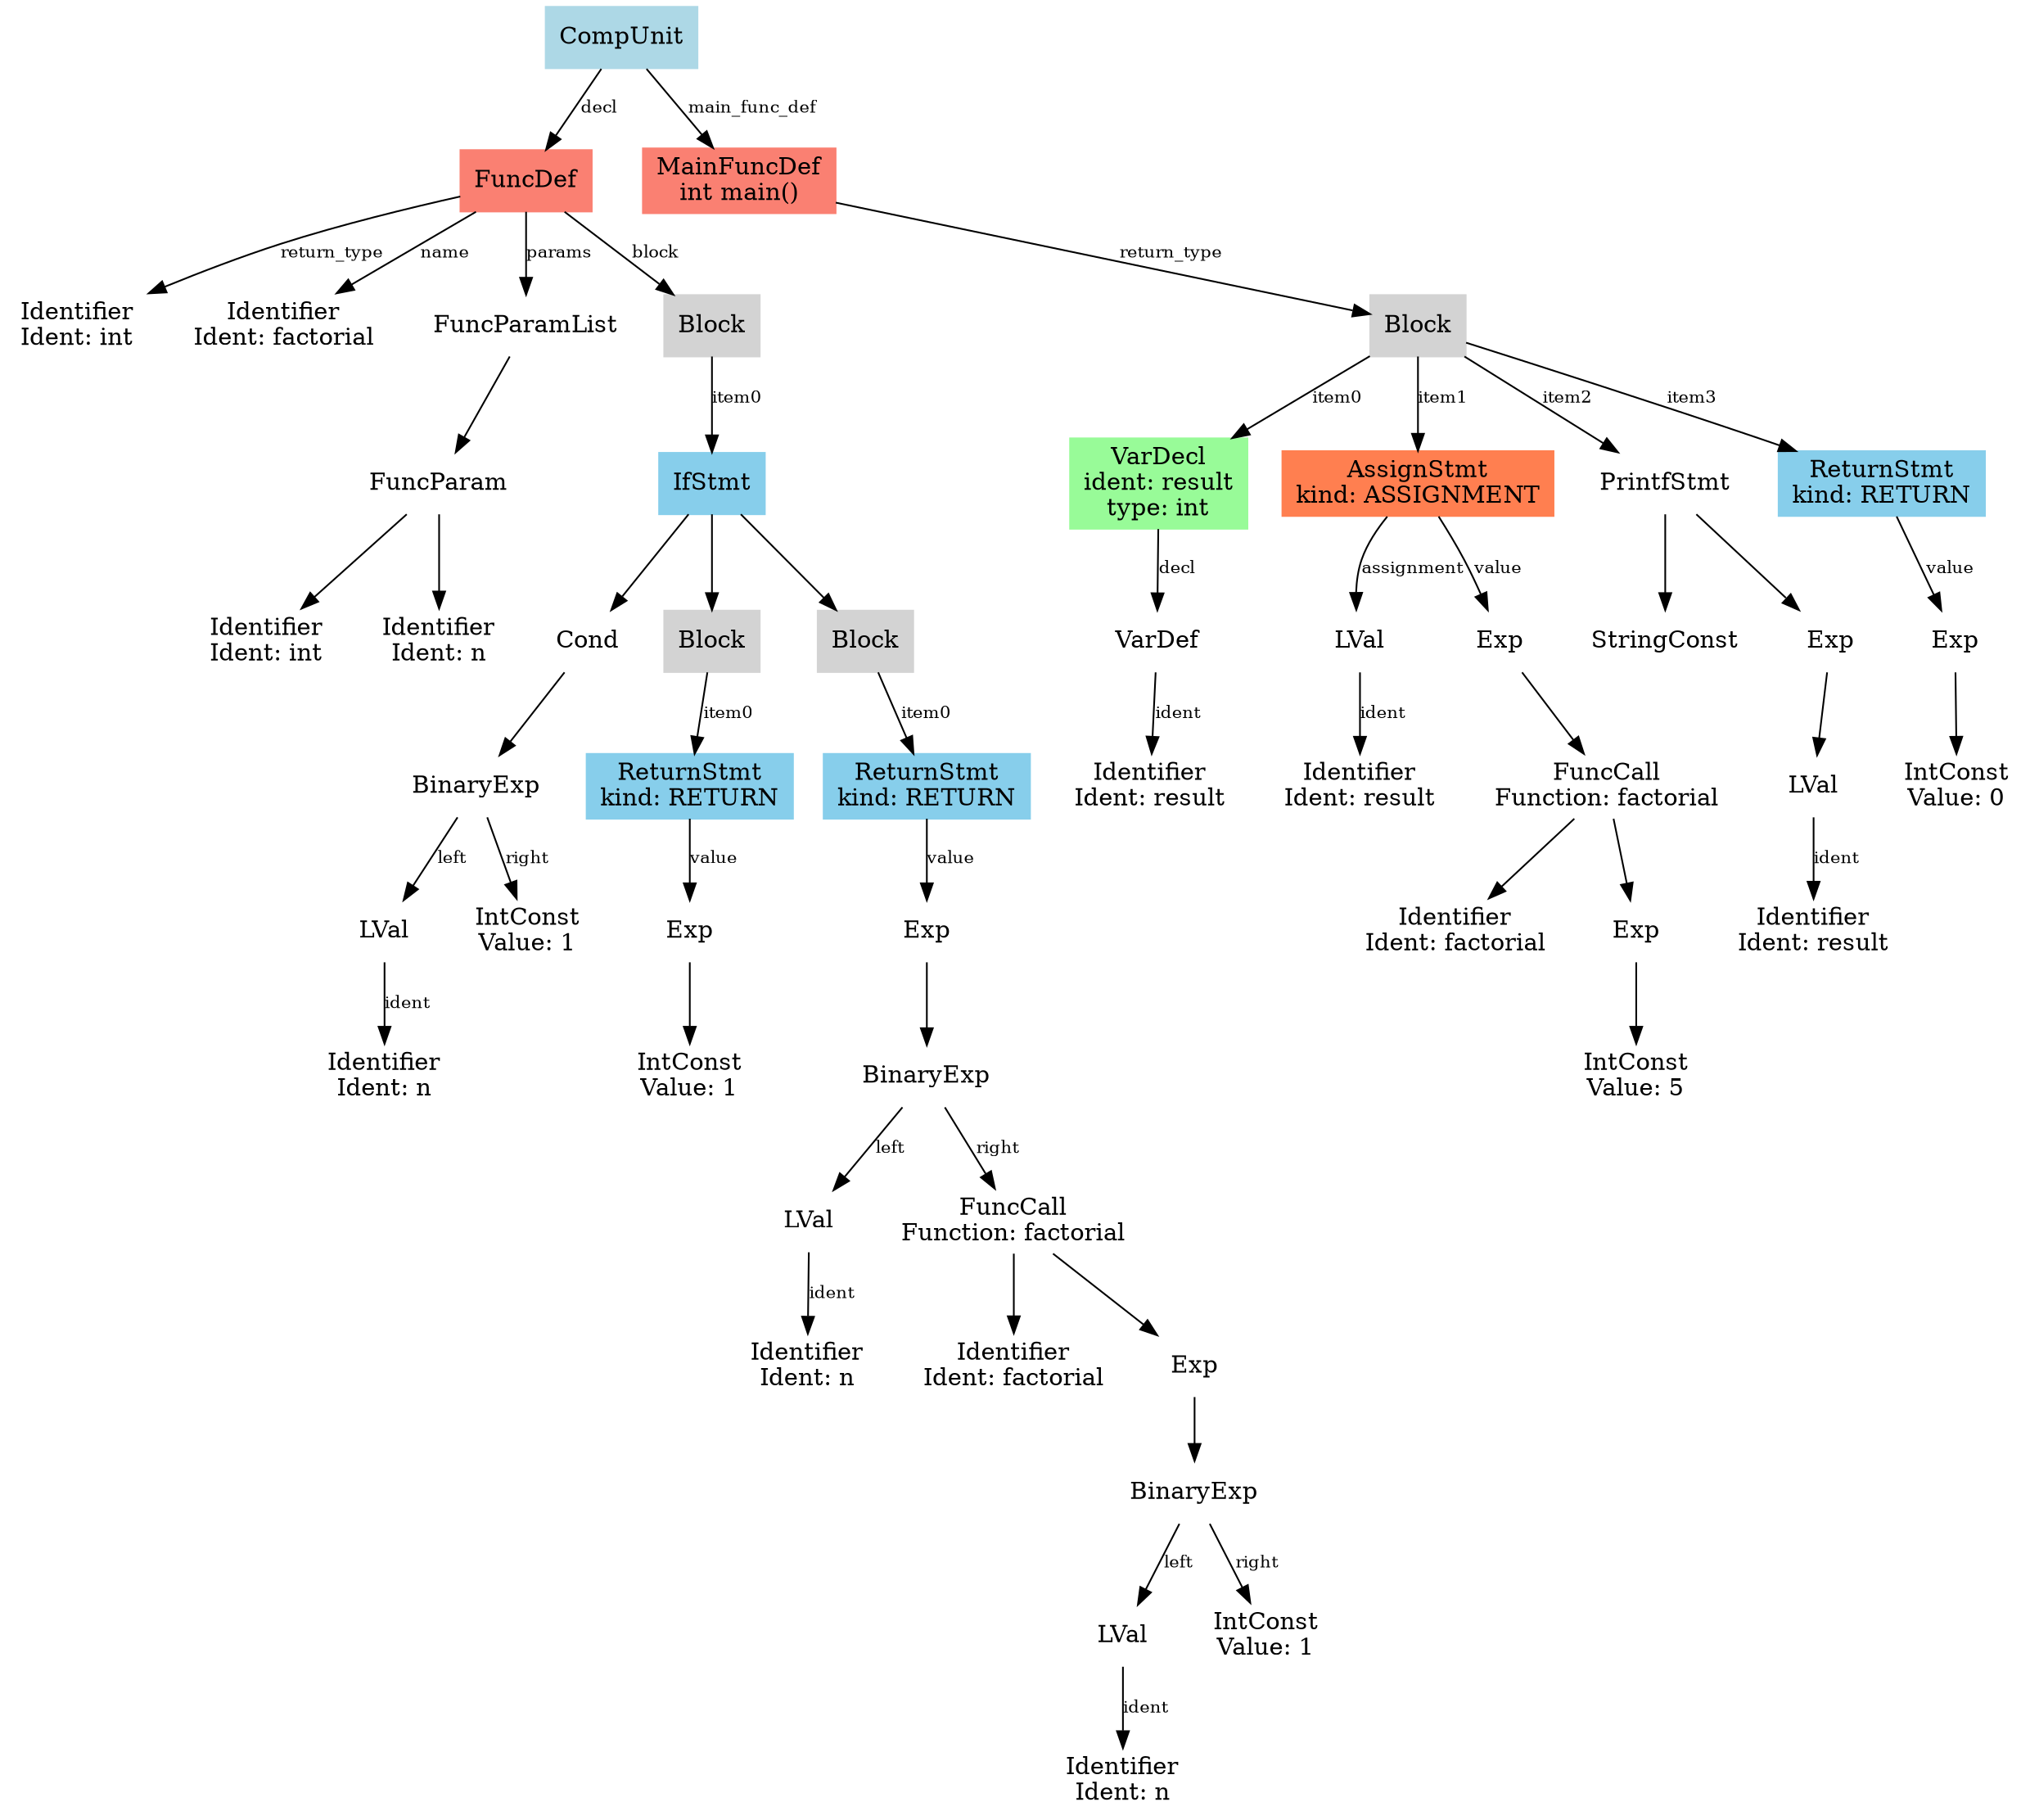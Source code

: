 digraph AST {
  node [shape=box, style=filled];
  edge [fontsize=10];
  node0 [label="CompUnit", style=filled, color=lightblue];
  node0 -> node1 [label="decl"];
  node1 [label="FuncDef", style=filled, color=salmon];
  node1 -> node2 [label="return_type"];
  node2 [label="Identifier\nIdent: int", style=filled, color=white];
  node1 -> node3 [label="name"];
  node3 [label="Identifier\nIdent: factorial", style=filled, color=white];
  node1 -> node4 [label="params"];
  node4 [label="FuncParamList", style=filled, color=white];
  node4 -> node5;
  node5 [label="FuncParam", style=filled, color=white];
  node5 -> node6;
  node6 [label="Identifier\nIdent: int", style=filled, color=white];
  node5 -> node7;
  node7 [label="Identifier\nIdent: n", style=filled, color=white];
  node1 -> node8 [label="block"];
  node8 [label="Block", style=filled, color=lightgrey];
  node8 -> node9 [label="item0"];
  node9 [label="IfStmt", style=filled, color=skyblue];
  node9 -> node10;
  node10 [label="Cond", style=filled, color=white];
  node10 -> node11;
  node11 [label="BinaryExp", style=filled, color=white];
  node11 -> node12 [label="left"];
  node12 [label="LVal", style=filled, color=white];
  node12 -> node13 [label="ident"];
  node13 [label="Identifier\nIdent: n", style=filled, color=white];
  node11 -> node14 [label="right"];
  node14 [label="IntConst\nValue: 1", style=filled, color=white];
  node9 -> node15;
  node15 [label="Block", style=filled, color=lightgrey];
  node15 -> node16 [label="item0"];
  node16 [label="ReturnStmt\nkind: RETURN", style=filled, color=skyblue];
  node16 -> node17 [label="value"];
  node17 [label="Exp", style=filled, color=white];
  node17 -> node18;
  node18 [label="IntConst\nValue: 1", style=filled, color=white];
  node9 -> node19;
  node19 [label="Block", style=filled, color=lightgrey];
  node19 -> node20 [label="item0"];
  node20 [label="ReturnStmt\nkind: RETURN", style=filled, color=skyblue];
  node20 -> node21 [label="value"];
  node21 [label="Exp", style=filled, color=white];
  node21 -> node22;
  node22 [label="BinaryExp", style=filled, color=white];
  node22 -> node23 [label="left"];
  node23 [label="LVal", style=filled, color=white];
  node23 -> node24 [label="ident"];
  node24 [label="Identifier\nIdent: n", style=filled, color=white];
  node22 -> node25 [label="right"];
  node25 [label="FuncCall\nFunction: factorial", style=filled, color=white];
  node25 -> node26;
  node26 [label="Identifier\nIdent: factorial", style=filled, color=white];
  node25 -> node27;
  node27 [label="Exp", style=filled, color=white];
  node27 -> node28;
  node28 [label="BinaryExp", style=filled, color=white];
  node28 -> node29 [label="left"];
  node29 [label="LVal", style=filled, color=white];
  node29 -> node30 [label="ident"];
  node30 [label="Identifier\nIdent: n", style=filled, color=white];
  node28 -> node31 [label="right"];
  node31 [label="IntConst\nValue: 1", style=filled, color=white];
  node0 -> node32 [label="main_func_def"];
  node32 [label="MainFuncDef\nint main()", style=filled, color=salmon];
  node32 -> node33 [label="return_type"];
  node33 [label="Block", style=filled, color=lightgrey];
  node33 -> node34 [label="item0"];
  node34 [label="VarDecl\nident: result\ntype: int", style=filled, color=palegreen];
  node34 -> node35 [label="decl"];
  node35 [label="VarDef", style=filled, color=white];
  node35 -> node36 [label="ident"];
  node36 [label="Identifier\nIdent: result", style=filled, color=white];
  node33 -> node37 [label="item1"];
  node37 [label="AssignStmt\nkind: ASSIGNMENT", style=filled, color=coral];
  node37 -> node38 [label="assignment"];
  node38 [label="LVal", style=filled, color=white];
  node38 -> node39 [label="ident"];
  node39 [label="Identifier\nIdent: result", style=filled, color=white];
  node37 -> node40 [label="value"];
  node40 [label="Exp", style=filled, color=white];
  node40 -> node41;
  node41 [label="FuncCall\nFunction: factorial", style=filled, color=white];
  node41 -> node42;
  node42 [label="Identifier\nIdent: factorial", style=filled, color=white];
  node41 -> node43;
  node43 [label="Exp", style=filled, color=white];
  node43 -> node44;
  node44 [label="IntConst\nValue: 5", style=filled, color=white];
  node33 -> node45 [label="item2"];
  node45 [label="PrintfStmt", style=filled, color=white];
  node45 -> node46;
  node46 [label="StringConst", style=filled, color=white];
  node45 -> node47;
  node47 [label="Exp", style=filled, color=white];
  node47 -> node48;
  node48 [label="LVal", style=filled, color=white];
  node48 -> node49 [label="ident"];
  node49 [label="Identifier\nIdent: result", style=filled, color=white];
  node33 -> node50 [label="item3"];
  node50 [label="ReturnStmt\nkind: RETURN", style=filled, color=skyblue];
  node50 -> node51 [label="value"];
  node51 [label="Exp", style=filled, color=white];
  node51 -> node52;
  node52 [label="IntConst\nValue: 0", style=filled, color=white];
}
